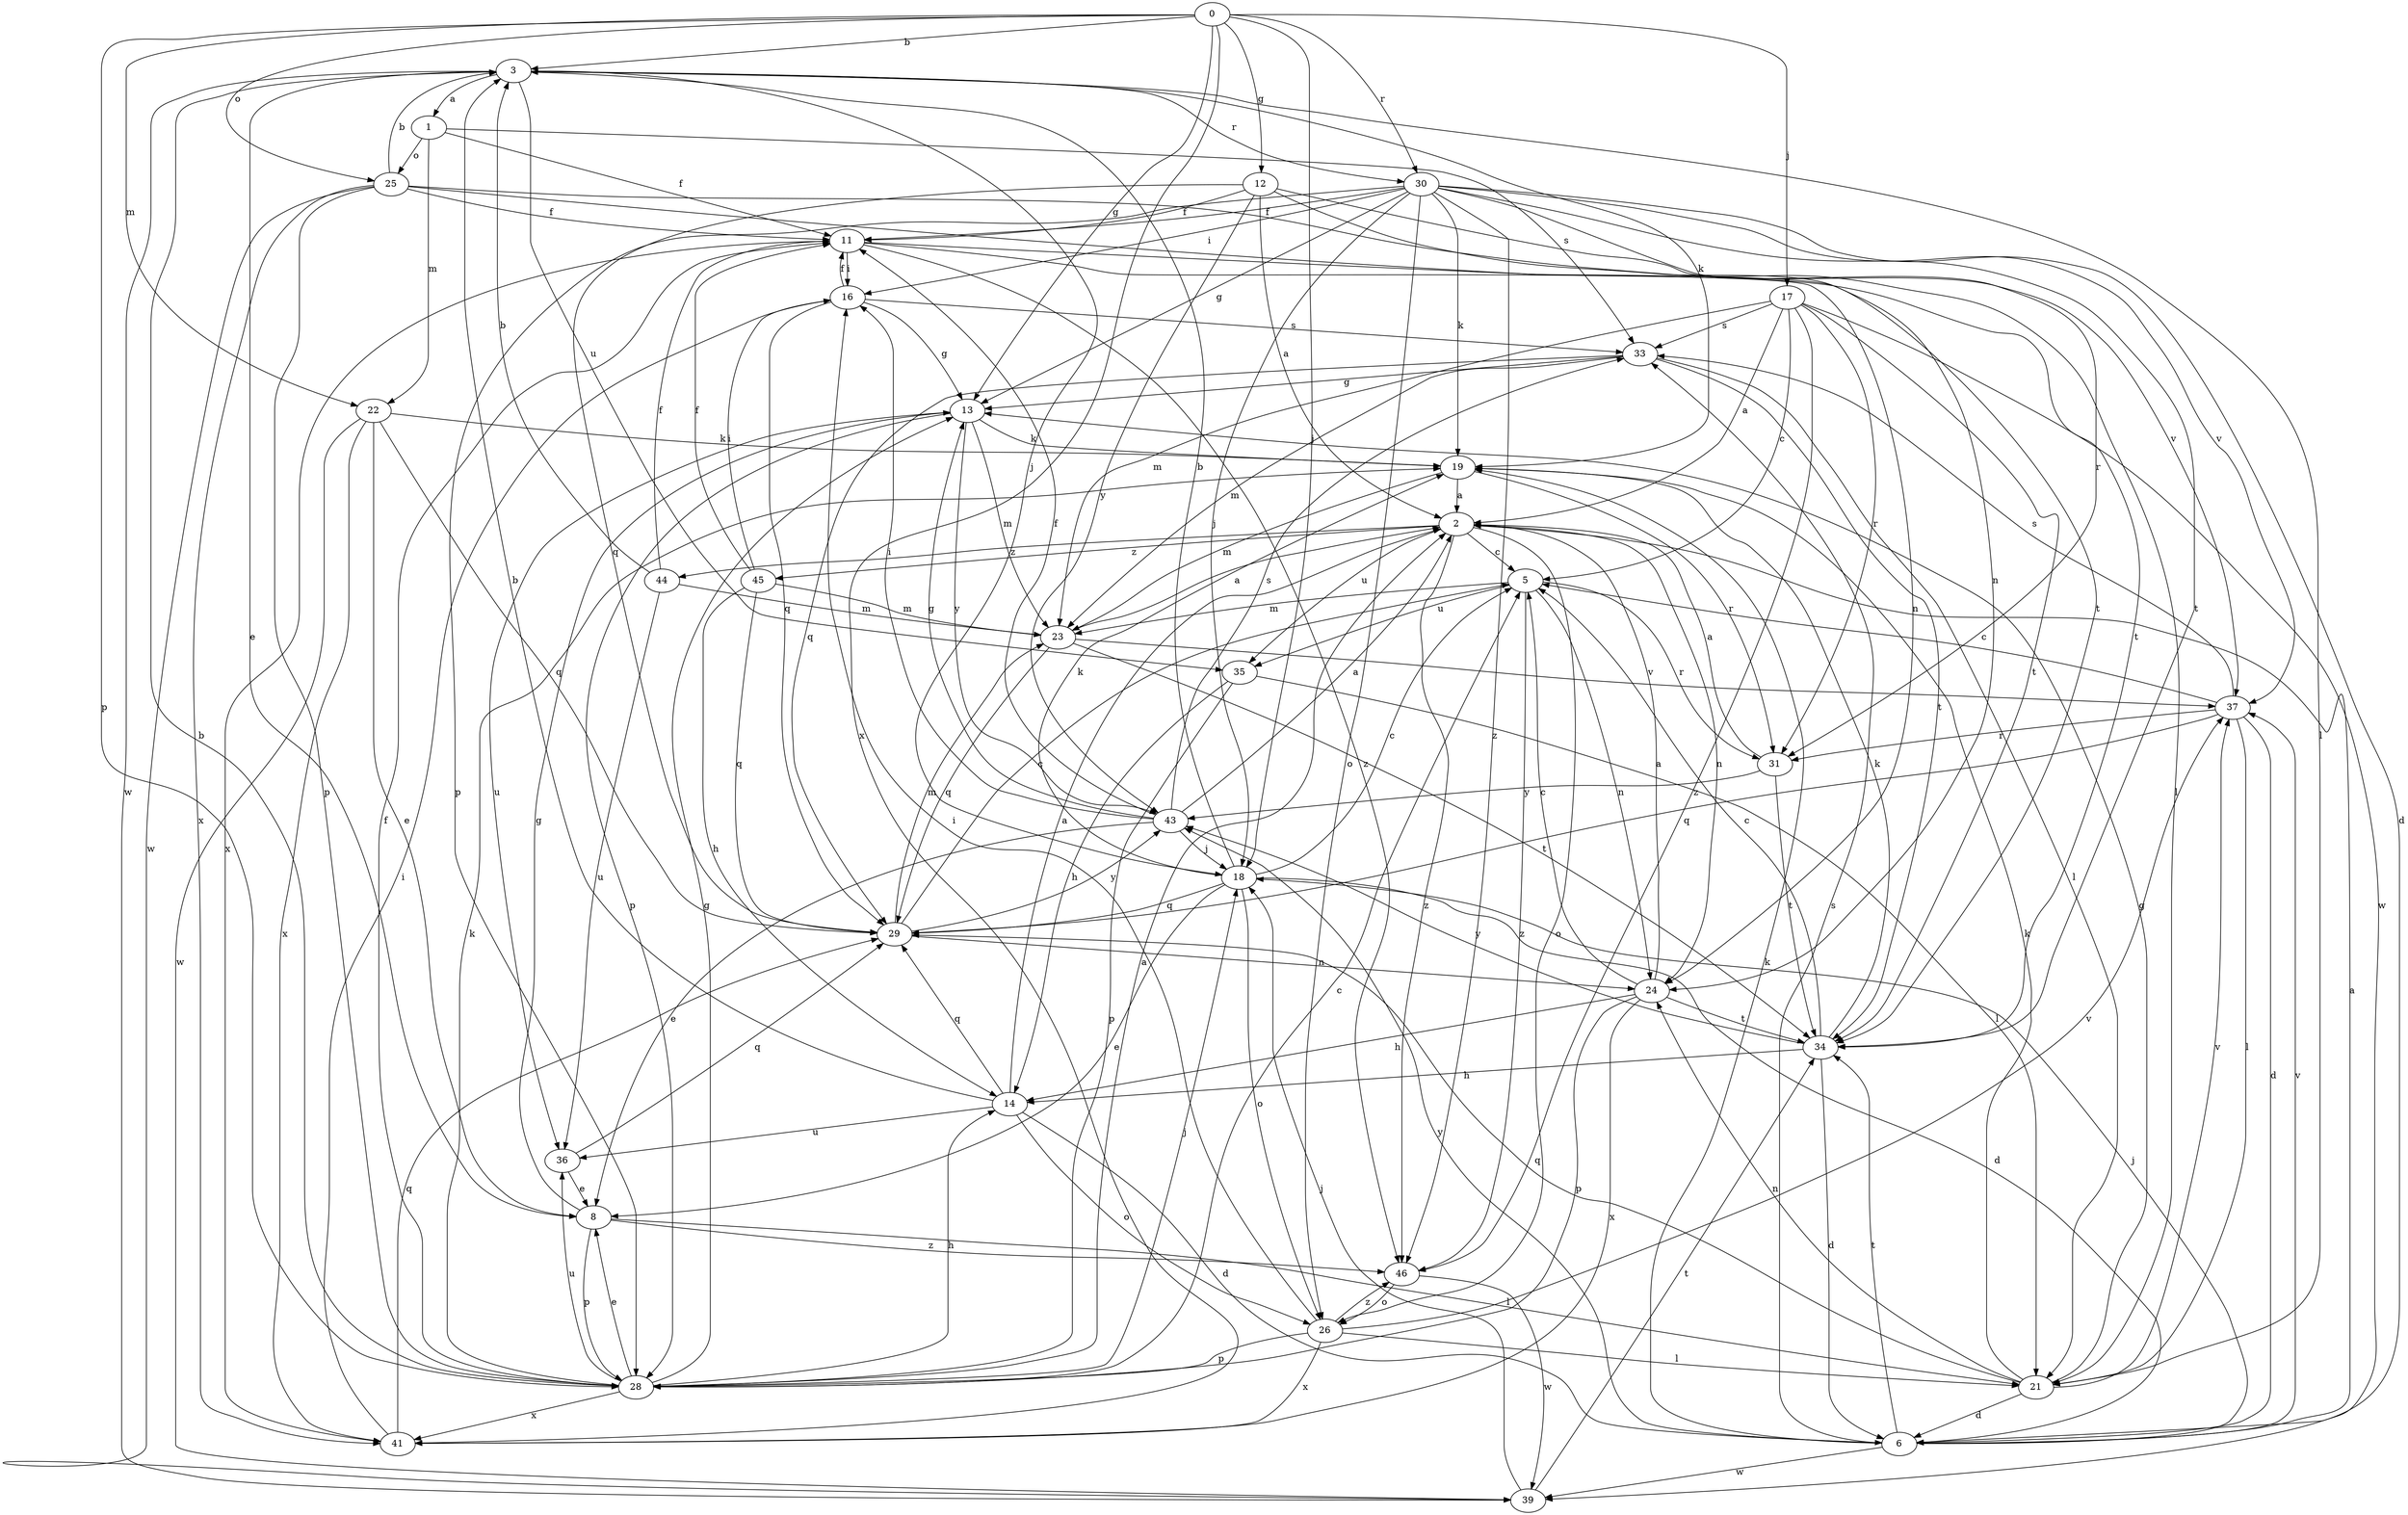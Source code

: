 strict digraph  {
0;
1;
2;
3;
5;
6;
8;
11;
12;
13;
14;
16;
17;
18;
19;
21;
22;
23;
24;
25;
26;
28;
29;
30;
31;
33;
34;
35;
36;
37;
39;
41;
43;
44;
45;
46;
0 -> 3  [label=b];
0 -> 12  [label=g];
0 -> 13  [label=g];
0 -> 17  [label=j];
0 -> 18  [label=j];
0 -> 22  [label=m];
0 -> 25  [label=o];
0 -> 28  [label=p];
0 -> 30  [label=r];
0 -> 41  [label=x];
1 -> 11  [label=f];
1 -> 22  [label=m];
1 -> 25  [label=o];
1 -> 33  [label=s];
2 -> 5  [label=c];
2 -> 24  [label=n];
2 -> 26  [label=o];
2 -> 35  [label=u];
2 -> 44  [label=z];
2 -> 45  [label=z];
2 -> 46  [label=z];
3 -> 1  [label=a];
3 -> 8  [label=e];
3 -> 18  [label=j];
3 -> 19  [label=k];
3 -> 21  [label=l];
3 -> 30  [label=r];
3 -> 35  [label=u];
3 -> 39  [label=w];
5 -> 23  [label=m];
5 -> 24  [label=n];
5 -> 31  [label=r];
5 -> 35  [label=u];
5 -> 46  [label=z];
6 -> 2  [label=a];
6 -> 18  [label=j];
6 -> 19  [label=k];
6 -> 33  [label=s];
6 -> 34  [label=t];
6 -> 37  [label=v];
6 -> 39  [label=w];
6 -> 43  [label=y];
8 -> 13  [label=g];
8 -> 21  [label=l];
8 -> 28  [label=p];
8 -> 46  [label=z];
11 -> 16  [label=i];
11 -> 24  [label=n];
11 -> 34  [label=t];
11 -> 41  [label=x];
11 -> 46  [label=z];
12 -> 2  [label=a];
12 -> 11  [label=f];
12 -> 24  [label=n];
12 -> 29  [label=q];
12 -> 37  [label=v];
12 -> 43  [label=y];
13 -> 19  [label=k];
13 -> 23  [label=m];
13 -> 28  [label=p];
13 -> 36  [label=u];
13 -> 43  [label=y];
14 -> 2  [label=a];
14 -> 3  [label=b];
14 -> 6  [label=d];
14 -> 26  [label=o];
14 -> 29  [label=q];
14 -> 36  [label=u];
16 -> 11  [label=f];
16 -> 13  [label=g];
16 -> 29  [label=q];
16 -> 33  [label=s];
17 -> 2  [label=a];
17 -> 5  [label=c];
17 -> 23  [label=m];
17 -> 31  [label=r];
17 -> 33  [label=s];
17 -> 34  [label=t];
17 -> 39  [label=w];
17 -> 46  [label=z];
18 -> 3  [label=b];
18 -> 5  [label=c];
18 -> 6  [label=d];
18 -> 8  [label=e];
18 -> 19  [label=k];
18 -> 26  [label=o];
18 -> 29  [label=q];
19 -> 2  [label=a];
19 -> 23  [label=m];
19 -> 31  [label=r];
21 -> 6  [label=d];
21 -> 13  [label=g];
21 -> 19  [label=k];
21 -> 24  [label=n];
21 -> 29  [label=q];
21 -> 37  [label=v];
22 -> 8  [label=e];
22 -> 19  [label=k];
22 -> 29  [label=q];
22 -> 39  [label=w];
22 -> 41  [label=x];
23 -> 2  [label=a];
23 -> 29  [label=q];
23 -> 34  [label=t];
23 -> 37  [label=v];
24 -> 2  [label=a];
24 -> 5  [label=c];
24 -> 14  [label=h];
24 -> 28  [label=p];
24 -> 34  [label=t];
24 -> 41  [label=x];
25 -> 3  [label=b];
25 -> 11  [label=f];
25 -> 21  [label=l];
25 -> 28  [label=p];
25 -> 34  [label=t];
25 -> 39  [label=w];
25 -> 41  [label=x];
26 -> 16  [label=i];
26 -> 21  [label=l];
26 -> 28  [label=p];
26 -> 37  [label=v];
26 -> 41  [label=x];
26 -> 46  [label=z];
28 -> 2  [label=a];
28 -> 3  [label=b];
28 -> 5  [label=c];
28 -> 8  [label=e];
28 -> 11  [label=f];
28 -> 13  [label=g];
28 -> 14  [label=h];
28 -> 18  [label=j];
28 -> 19  [label=k];
28 -> 36  [label=u];
28 -> 41  [label=x];
29 -> 5  [label=c];
29 -> 23  [label=m];
29 -> 24  [label=n];
29 -> 43  [label=y];
30 -> 6  [label=d];
30 -> 11  [label=f];
30 -> 13  [label=g];
30 -> 16  [label=i];
30 -> 18  [label=j];
30 -> 19  [label=k];
30 -> 26  [label=o];
30 -> 28  [label=p];
30 -> 31  [label=r];
30 -> 34  [label=t];
30 -> 37  [label=v];
30 -> 46  [label=z];
31 -> 2  [label=a];
31 -> 34  [label=t];
31 -> 43  [label=y];
33 -> 13  [label=g];
33 -> 21  [label=l];
33 -> 23  [label=m];
33 -> 29  [label=q];
33 -> 34  [label=t];
34 -> 5  [label=c];
34 -> 6  [label=d];
34 -> 14  [label=h];
34 -> 19  [label=k];
34 -> 43  [label=y];
35 -> 14  [label=h];
35 -> 21  [label=l];
35 -> 28  [label=p];
36 -> 8  [label=e];
36 -> 29  [label=q];
37 -> 5  [label=c];
37 -> 6  [label=d];
37 -> 21  [label=l];
37 -> 29  [label=q];
37 -> 31  [label=r];
37 -> 33  [label=s];
39 -> 18  [label=j];
39 -> 34  [label=t];
41 -> 16  [label=i];
41 -> 29  [label=q];
43 -> 2  [label=a];
43 -> 8  [label=e];
43 -> 11  [label=f];
43 -> 13  [label=g];
43 -> 16  [label=i];
43 -> 18  [label=j];
43 -> 33  [label=s];
44 -> 3  [label=b];
44 -> 11  [label=f];
44 -> 23  [label=m];
44 -> 36  [label=u];
45 -> 11  [label=f];
45 -> 14  [label=h];
45 -> 16  [label=i];
45 -> 23  [label=m];
45 -> 29  [label=q];
46 -> 26  [label=o];
46 -> 39  [label=w];
}
